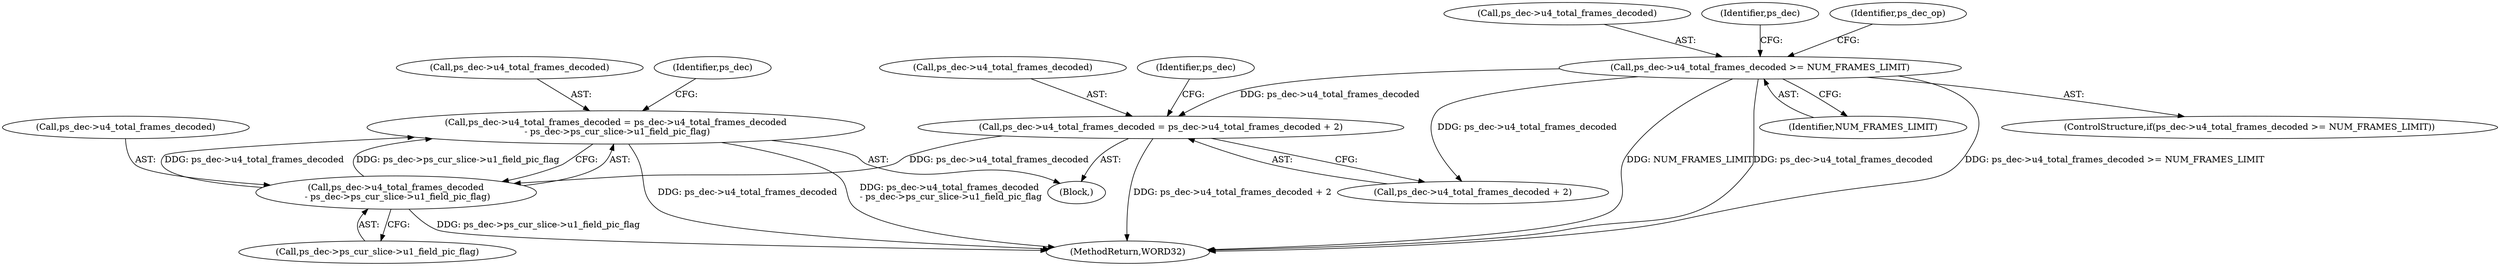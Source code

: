 digraph "0_Android_a78887bcffbc2995cf9ed72e0697acf560875e9e@integer" {
"1001947" [label="(Call,ps_dec->u4_total_frames_decoded = ps_dec->u4_total_frames_decoded\n - ps_dec->ps_cur_slice->u1_field_pic_flag)"];
"1001951" [label="(Call,ps_dec->u4_total_frames_decoded\n - ps_dec->ps_cur_slice->u1_field_pic_flag)"];
"1001938" [label="(Call,ps_dec->u4_total_frames_decoded = ps_dec->u4_total_frames_decoded + 2)"];
"1000456" [label="(Call,ps_dec->u4_total_frames_decoded >= NUM_FRAMES_LIMIT)"];
"1001939" [label="(Call,ps_dec->u4_total_frames_decoded)"];
"1001947" [label="(Call,ps_dec->u4_total_frames_decoded = ps_dec->u4_total_frames_decoded\n - ps_dec->ps_cur_slice->u1_field_pic_flag)"];
"1002129" [label="(MethodReturn,WORD32)"];
"1001942" [label="(Call,ps_dec->u4_total_frames_decoded + 2)"];
"1000456" [label="(Call,ps_dec->u4_total_frames_decoded >= NUM_FRAMES_LIMIT)"];
"1000455" [label="(ControlStructure,if(ps_dec->u4_total_frames_decoded >= NUM_FRAMES_LIMIT))"];
"1001948" [label="(Call,ps_dec->u4_total_frames_decoded)"];
"1001963" [label="(Identifier,ps_dec)"];
"1001949" [label="(Identifier,ps_dec)"];
"1000457" [label="(Call,ps_dec->u4_total_frames_decoded)"];
"1001803" [label="(Block,)"];
"1000471" [label="(Identifier,ps_dec)"];
"1000464" [label="(Identifier,ps_dec_op)"];
"1001955" [label="(Call,ps_dec->ps_cur_slice->u1_field_pic_flag)"];
"1000460" [label="(Identifier,NUM_FRAMES_LIMIT)"];
"1001938" [label="(Call,ps_dec->u4_total_frames_decoded = ps_dec->u4_total_frames_decoded + 2)"];
"1001952" [label="(Call,ps_dec->u4_total_frames_decoded)"];
"1001951" [label="(Call,ps_dec->u4_total_frames_decoded\n - ps_dec->ps_cur_slice->u1_field_pic_flag)"];
"1001947" -> "1001803"  [label="AST: "];
"1001947" -> "1001951"  [label="CFG: "];
"1001948" -> "1001947"  [label="AST: "];
"1001951" -> "1001947"  [label="AST: "];
"1001963" -> "1001947"  [label="CFG: "];
"1001947" -> "1002129"  [label="DDG: ps_dec->u4_total_frames_decoded"];
"1001947" -> "1002129"  [label="DDG: ps_dec->u4_total_frames_decoded\n - ps_dec->ps_cur_slice->u1_field_pic_flag"];
"1001951" -> "1001947"  [label="DDG: ps_dec->u4_total_frames_decoded"];
"1001951" -> "1001947"  [label="DDG: ps_dec->ps_cur_slice->u1_field_pic_flag"];
"1001951" -> "1001955"  [label="CFG: "];
"1001952" -> "1001951"  [label="AST: "];
"1001955" -> "1001951"  [label="AST: "];
"1001951" -> "1002129"  [label="DDG: ps_dec->ps_cur_slice->u1_field_pic_flag"];
"1001938" -> "1001951"  [label="DDG: ps_dec->u4_total_frames_decoded"];
"1001938" -> "1001803"  [label="AST: "];
"1001938" -> "1001942"  [label="CFG: "];
"1001939" -> "1001938"  [label="AST: "];
"1001942" -> "1001938"  [label="AST: "];
"1001949" -> "1001938"  [label="CFG: "];
"1001938" -> "1002129"  [label="DDG: ps_dec->u4_total_frames_decoded + 2"];
"1000456" -> "1001938"  [label="DDG: ps_dec->u4_total_frames_decoded"];
"1000456" -> "1000455"  [label="AST: "];
"1000456" -> "1000460"  [label="CFG: "];
"1000457" -> "1000456"  [label="AST: "];
"1000460" -> "1000456"  [label="AST: "];
"1000464" -> "1000456"  [label="CFG: "];
"1000471" -> "1000456"  [label="CFG: "];
"1000456" -> "1002129"  [label="DDG: NUM_FRAMES_LIMIT"];
"1000456" -> "1002129"  [label="DDG: ps_dec->u4_total_frames_decoded"];
"1000456" -> "1002129"  [label="DDG: ps_dec->u4_total_frames_decoded >= NUM_FRAMES_LIMIT"];
"1000456" -> "1001942"  [label="DDG: ps_dec->u4_total_frames_decoded"];
}
